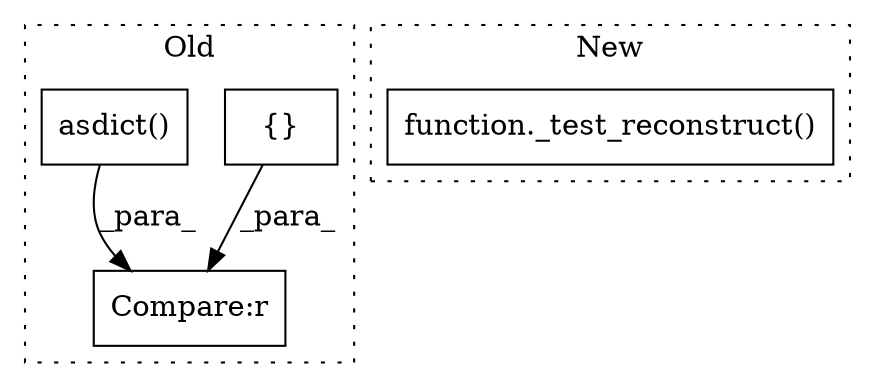 digraph G {
subgraph cluster0 {
1 [label="{}" a="95" s="1226,1325" l="10,7" shape="box"];
3 [label="Compare:r" a="40" s="1202" l="130" shape="box"];
4 [label="asdict()" a="75" s="1202" l="20" shape="box"];
label = "Old";
style="dotted";
}
subgraph cluster1 {
2 [label="function._test_reconstruct()" a="75" s="1602,1631" l="18,1" shape="box"];
label = "New";
style="dotted";
}
1 -> 3 [label="_para_"];
4 -> 3 [label="_para_"];
}